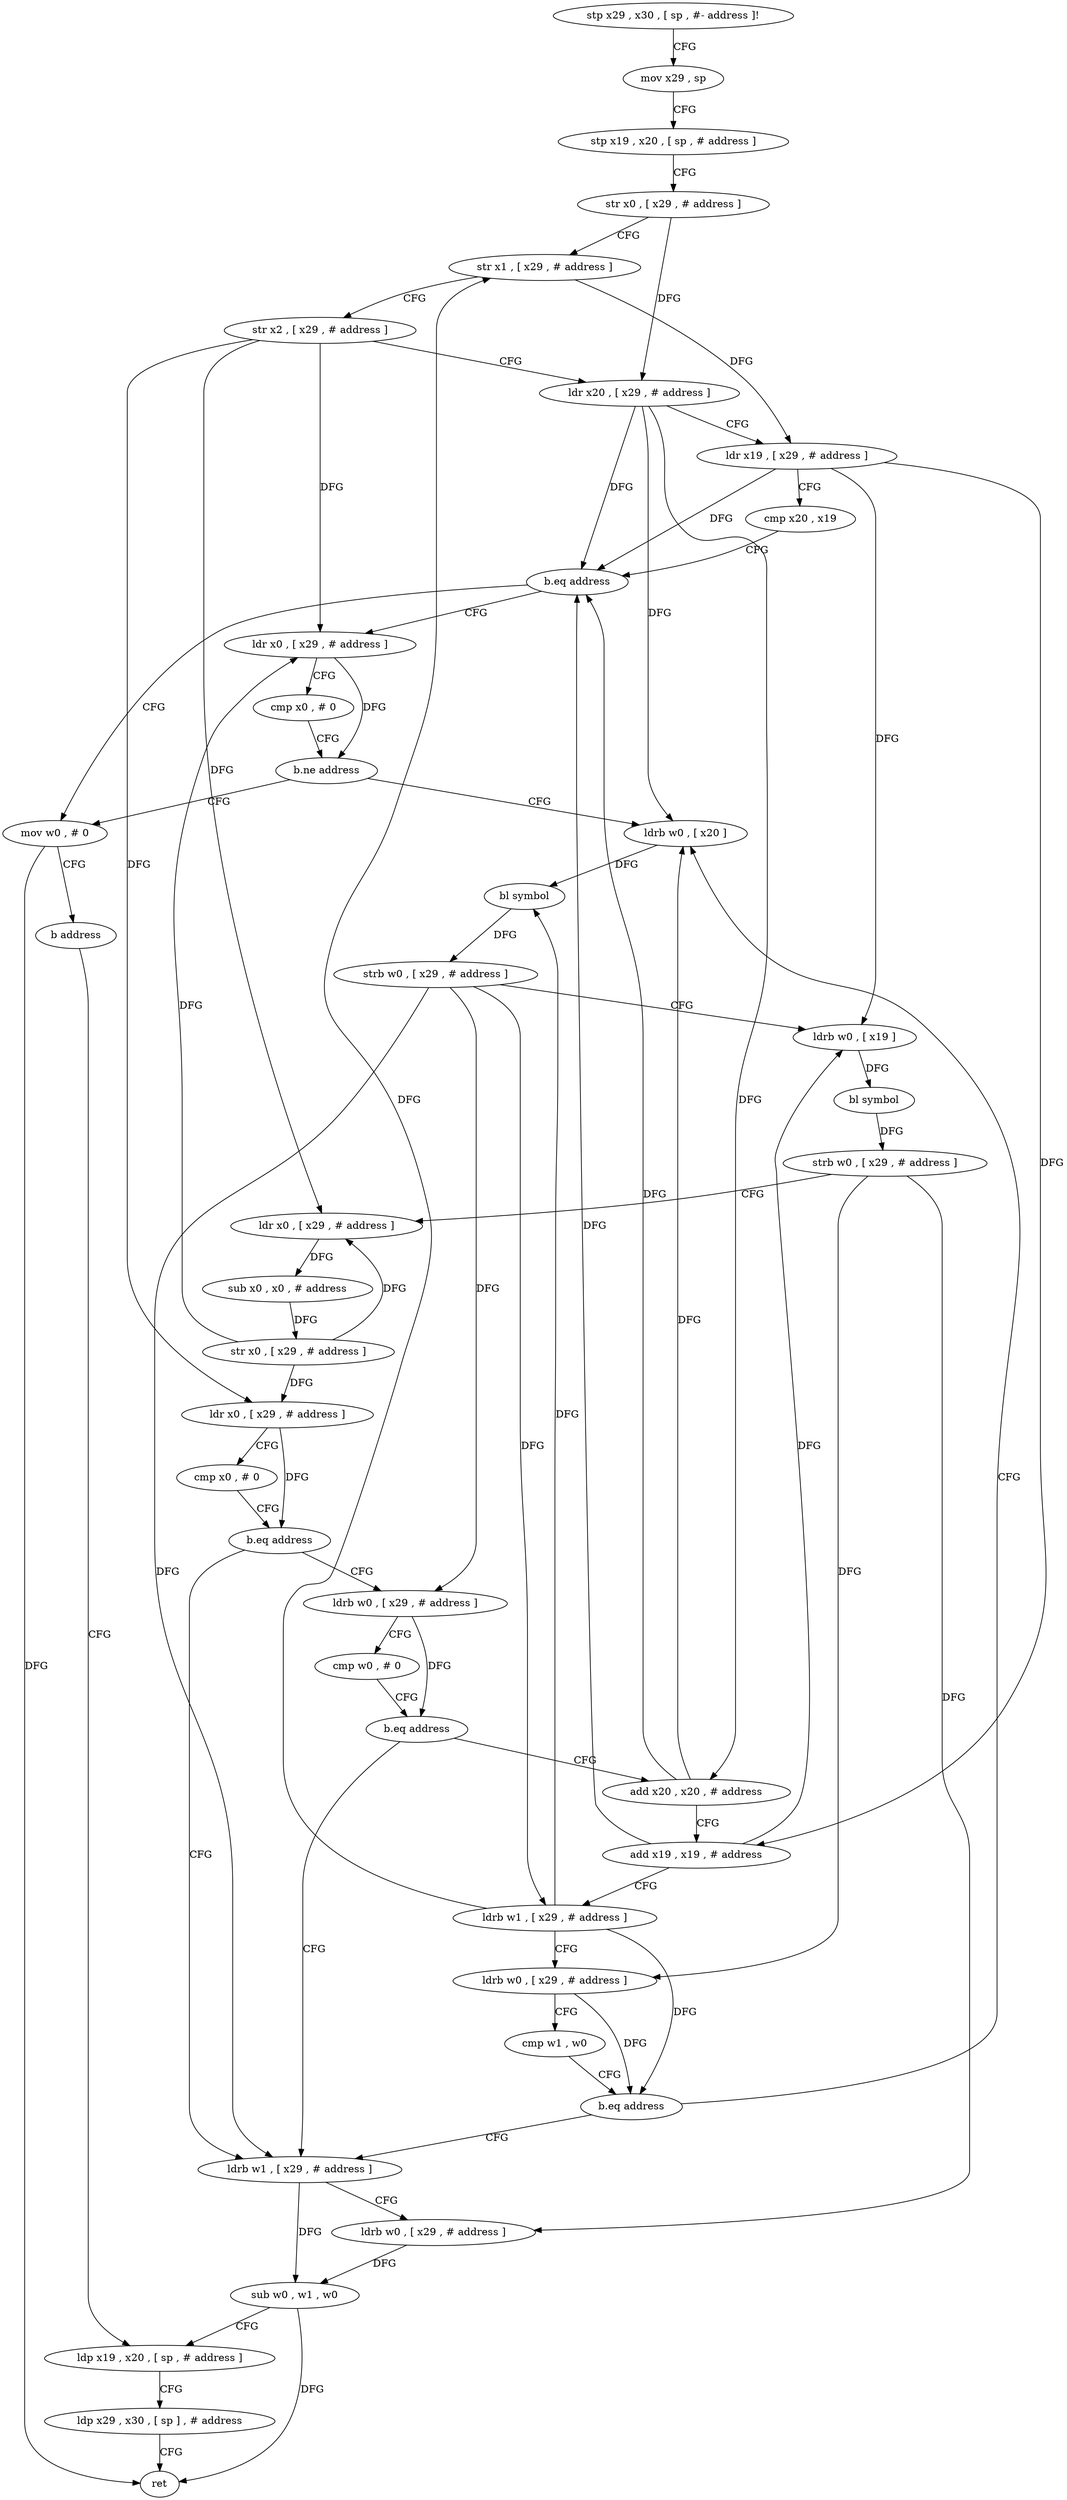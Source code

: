 digraph "func" {
"199072" [label = "stp x29 , x30 , [ sp , #- address ]!" ]
"199076" [label = "mov x29 , sp" ]
"199080" [label = "stp x19 , x20 , [ sp , # address ]" ]
"199084" [label = "str x0 , [ x29 , # address ]" ]
"199088" [label = "str x1 , [ x29 , # address ]" ]
"199092" [label = "str x2 , [ x29 , # address ]" ]
"199096" [label = "ldr x20 , [ x29 , # address ]" ]
"199100" [label = "ldr x19 , [ x29 , # address ]" ]
"199104" [label = "cmp x20 , x19" ]
"199108" [label = "b.eq address" ]
"199124" [label = "mov w0 , # 0" ]
"199112" [label = "ldr x0 , [ x29 , # address ]" ]
"199128" [label = "b address" ]
"199228" [label = "ldp x19 , x20 , [ sp , # address ]" ]
"199116" [label = "cmp x0 , # 0" ]
"199120" [label = "b.ne address" ]
"199132" [label = "ldrb w0 , [ x20 ]" ]
"199232" [label = "ldp x29 , x30 , [ sp ] , # address" ]
"199236" [label = "ret" ]
"199136" [label = "bl symbol" ]
"199140" [label = "strb w0 , [ x29 , # address ]" ]
"199144" [label = "ldrb w0 , [ x19 ]" ]
"199148" [label = "bl symbol" ]
"199152" [label = "strb w0 , [ x29 , # address ]" ]
"199156" [label = "ldr x0 , [ x29 , # address ]" ]
"199160" [label = "sub x0 , x0 , # address" ]
"199164" [label = "str x0 , [ x29 , # address ]" ]
"199168" [label = "ldr x0 , [ x29 , # address ]" ]
"199172" [label = "cmp x0 , # 0" ]
"199176" [label = "b.eq address" ]
"199216" [label = "ldrb w1 , [ x29 , # address ]" ]
"199180" [label = "ldrb w0 , [ x29 , # address ]" ]
"199220" [label = "ldrb w0 , [ x29 , # address ]" ]
"199224" [label = "sub w0 , w1 , w0" ]
"199184" [label = "cmp w0 , # 0" ]
"199188" [label = "b.eq address" ]
"199192" [label = "add x20 , x20 , # address" ]
"199196" [label = "add x19 , x19 , # address" ]
"199200" [label = "ldrb w1 , [ x29 , # address ]" ]
"199204" [label = "ldrb w0 , [ x29 , # address ]" ]
"199208" [label = "cmp w1 , w0" ]
"199212" [label = "b.eq address" ]
"199072" -> "199076" [ label = "CFG" ]
"199076" -> "199080" [ label = "CFG" ]
"199080" -> "199084" [ label = "CFG" ]
"199084" -> "199088" [ label = "CFG" ]
"199084" -> "199096" [ label = "DFG" ]
"199088" -> "199092" [ label = "CFG" ]
"199088" -> "199100" [ label = "DFG" ]
"199092" -> "199096" [ label = "CFG" ]
"199092" -> "199112" [ label = "DFG" ]
"199092" -> "199156" [ label = "DFG" ]
"199092" -> "199168" [ label = "DFG" ]
"199096" -> "199100" [ label = "CFG" ]
"199096" -> "199108" [ label = "DFG" ]
"199096" -> "199132" [ label = "DFG" ]
"199096" -> "199192" [ label = "DFG" ]
"199100" -> "199104" [ label = "CFG" ]
"199100" -> "199108" [ label = "DFG" ]
"199100" -> "199144" [ label = "DFG" ]
"199100" -> "199196" [ label = "DFG" ]
"199104" -> "199108" [ label = "CFG" ]
"199108" -> "199124" [ label = "CFG" ]
"199108" -> "199112" [ label = "CFG" ]
"199124" -> "199128" [ label = "CFG" ]
"199124" -> "199236" [ label = "DFG" ]
"199112" -> "199116" [ label = "CFG" ]
"199112" -> "199120" [ label = "DFG" ]
"199128" -> "199228" [ label = "CFG" ]
"199228" -> "199232" [ label = "CFG" ]
"199116" -> "199120" [ label = "CFG" ]
"199120" -> "199132" [ label = "CFG" ]
"199120" -> "199124" [ label = "CFG" ]
"199132" -> "199136" [ label = "DFG" ]
"199232" -> "199236" [ label = "CFG" ]
"199136" -> "199140" [ label = "DFG" ]
"199140" -> "199144" [ label = "CFG" ]
"199140" -> "199216" [ label = "DFG" ]
"199140" -> "199180" [ label = "DFG" ]
"199140" -> "199200" [ label = "DFG" ]
"199144" -> "199148" [ label = "DFG" ]
"199148" -> "199152" [ label = "DFG" ]
"199152" -> "199156" [ label = "CFG" ]
"199152" -> "199220" [ label = "DFG" ]
"199152" -> "199204" [ label = "DFG" ]
"199156" -> "199160" [ label = "DFG" ]
"199160" -> "199164" [ label = "DFG" ]
"199164" -> "199168" [ label = "DFG" ]
"199164" -> "199112" [ label = "DFG" ]
"199164" -> "199156" [ label = "DFG" ]
"199168" -> "199172" [ label = "CFG" ]
"199168" -> "199176" [ label = "DFG" ]
"199172" -> "199176" [ label = "CFG" ]
"199176" -> "199216" [ label = "CFG" ]
"199176" -> "199180" [ label = "CFG" ]
"199216" -> "199220" [ label = "CFG" ]
"199216" -> "199224" [ label = "DFG" ]
"199180" -> "199184" [ label = "CFG" ]
"199180" -> "199188" [ label = "DFG" ]
"199220" -> "199224" [ label = "DFG" ]
"199224" -> "199228" [ label = "CFG" ]
"199224" -> "199236" [ label = "DFG" ]
"199184" -> "199188" [ label = "CFG" ]
"199188" -> "199216" [ label = "CFG" ]
"199188" -> "199192" [ label = "CFG" ]
"199192" -> "199196" [ label = "CFG" ]
"199192" -> "199132" [ label = "DFG" ]
"199192" -> "199108" [ label = "DFG" ]
"199196" -> "199200" [ label = "CFG" ]
"199196" -> "199108" [ label = "DFG" ]
"199196" -> "199144" [ label = "DFG" ]
"199200" -> "199204" [ label = "CFG" ]
"199200" -> "199088" [ label = "DFG" ]
"199200" -> "199136" [ label = "DFG" ]
"199200" -> "199212" [ label = "DFG" ]
"199204" -> "199208" [ label = "CFG" ]
"199204" -> "199212" [ label = "DFG" ]
"199208" -> "199212" [ label = "CFG" ]
"199212" -> "199132" [ label = "CFG" ]
"199212" -> "199216" [ label = "CFG" ]
}
